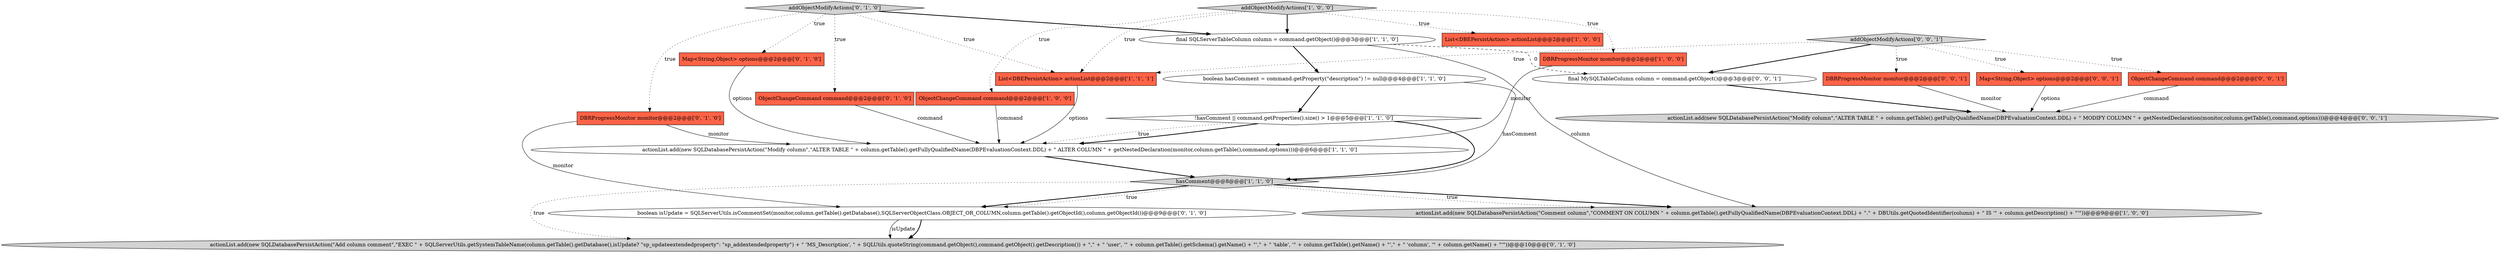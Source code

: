 digraph {
0 [style = filled, label = "DBRProgressMonitor monitor@@@2@@@['1', '0', '0']", fillcolor = tomato, shape = box image = "AAA0AAABBB1BBB"];
14 [style = filled, label = "Map<String,Object> options@@@2@@@['0', '1', '0']", fillcolor = tomato, shape = box image = "AAA0AAABBB2BBB"];
9 [style = filled, label = "hasComment@@@8@@@['1', '1', '0']", fillcolor = lightgray, shape = diamond image = "AAA0AAABBB1BBB"];
19 [style = filled, label = "Map<String,Object> options@@@2@@@['0', '0', '1']", fillcolor = tomato, shape = box image = "AAA0AAABBB3BBB"];
6 [style = filled, label = "List<DBEPersistAction> actionList@@@2@@@['1', '1', '1']", fillcolor = tomato, shape = box image = "AAA0AAABBB1BBB"];
22 [style = filled, label = "addObjectModifyActions['0', '0', '1']", fillcolor = lightgray, shape = diamond image = "AAA0AAABBB3BBB"];
20 [style = filled, label = "ObjectChangeCommand command@@@2@@@['0', '0', '1']", fillcolor = tomato, shape = box image = "AAA0AAABBB3BBB"];
3 [style = filled, label = "actionList.add(new SQLDatabasePersistAction(\"Comment column\",\"COMMENT ON COLUMN \" + column.getTable().getFullyQualifiedName(DBPEvaluationContext.DDL) + \".\" + DBUtils.getQuotedIdentifier(column) + \" IS '\" + column.getDescription() + \"'\"))@@@9@@@['1', '0', '0']", fillcolor = lightgray, shape = ellipse image = "AAA0AAABBB1BBB"];
2 [style = filled, label = "ObjectChangeCommand command@@@2@@@['1', '0', '0']", fillcolor = tomato, shape = box image = "AAA0AAABBB1BBB"];
15 [style = filled, label = "DBRProgressMonitor monitor@@@2@@@['0', '1', '0']", fillcolor = tomato, shape = box image = "AAA0AAABBB2BBB"];
12 [style = filled, label = "ObjectChangeCommand command@@@2@@@['0', '1', '0']", fillcolor = tomato, shape = box image = "AAA0AAABBB2BBB"];
1 [style = filled, label = "!hasComment || command.getProperties().size() > 1@@@5@@@['1', '1', '0']", fillcolor = white, shape = diamond image = "AAA0AAABBB1BBB"];
8 [style = filled, label = "addObjectModifyActions['1', '0', '0']", fillcolor = lightgray, shape = diamond image = "AAA0AAABBB1BBB"];
21 [style = filled, label = "actionList.add(new SQLDatabasePersistAction(\"Modify column\",\"ALTER TABLE \" + column.getTable().getFullyQualifiedName(DBPEvaluationContext.DDL) + \" MODIFY COLUMN \" + getNestedDeclaration(monitor,column.getTable(),command,options)))@@@4@@@['0', '0', '1']", fillcolor = lightgray, shape = ellipse image = "AAA0AAABBB3BBB"];
11 [style = filled, label = "actionList.add(new SQLDatabasePersistAction(\"Add column comment\",\"EXEC \" + SQLServerUtils.getSystemTableName(column.getTable().getDatabase(),isUpdate? \"sp_updateextendedproperty\": \"sp_addextendedproperty\") + \" 'MS_Description', \" + SQLUtils.quoteString(command.getObject(),command.getObject().getDescription()) + \",\" + \" 'user', '\" + column.getTable().getSchema().getName() + \"',\" + \" 'table', '\" + column.getTable().getName() + \"',\" + \" 'column', '\" + column.getName() + \"'\"))@@@10@@@['0', '1', '0']", fillcolor = lightgray, shape = ellipse image = "AAA1AAABBB2BBB"];
10 [style = filled, label = "actionList.add(new SQLDatabasePersistAction(\"Modify column\",\"ALTER TABLE \" + column.getTable().getFullyQualifiedName(DBPEvaluationContext.DDL) + \" ALTER COLUMN \" + getNestedDeclaration(monitor,column.getTable(),command,options)))@@@6@@@['1', '1', '0']", fillcolor = white, shape = ellipse image = "AAA0AAABBB1BBB"];
13 [style = filled, label = "addObjectModifyActions['0', '1', '0']", fillcolor = lightgray, shape = diamond image = "AAA0AAABBB2BBB"];
18 [style = filled, label = "final MySQLTableColumn column = command.getObject()@@@3@@@['0', '0', '1']", fillcolor = white, shape = ellipse image = "AAA0AAABBB3BBB"];
17 [style = filled, label = "DBRProgressMonitor monitor@@@2@@@['0', '0', '1']", fillcolor = tomato, shape = box image = "AAA0AAABBB3BBB"];
5 [style = filled, label = "List<DBEPersistAction> actionList@@@2@@@['1', '0', '0']", fillcolor = tomato, shape = box image = "AAA0AAABBB1BBB"];
7 [style = filled, label = "boolean hasComment = command.getProperty(\"description\") != null@@@4@@@['1', '1', '0']", fillcolor = white, shape = ellipse image = "AAA0AAABBB1BBB"];
16 [style = filled, label = "boolean isUpdate = SQLServerUtils.isCommentSet(monitor,column.getTable().getDatabase(),SQLServerObjectClass.OBJECT_OR_COLUMN,column.getTable().getObjectId(),column.getObjectId())@@@9@@@['0', '1', '0']", fillcolor = white, shape = ellipse image = "AAA0AAABBB2BBB"];
4 [style = filled, label = "final SQLServerTableColumn column = command.getObject()@@@3@@@['1', '1', '0']", fillcolor = white, shape = ellipse image = "AAA0AAABBB1BBB"];
15->16 [style = solid, label="monitor"];
13->6 [style = dotted, label="true"];
4->3 [style = solid, label="column"];
19->21 [style = solid, label="options"];
4->7 [style = bold, label=""];
1->9 [style = bold, label=""];
1->10 [style = bold, label=""];
13->4 [style = bold, label=""];
22->19 [style = dotted, label="true"];
8->4 [style = bold, label=""];
10->9 [style = bold, label=""];
12->10 [style = solid, label="command"];
9->16 [style = bold, label=""];
9->11 [style = dotted, label="true"];
8->6 [style = dotted, label="true"];
9->3 [style = bold, label=""];
22->20 [style = dotted, label="true"];
17->21 [style = solid, label="monitor"];
8->2 [style = dotted, label="true"];
0->10 [style = solid, label="monitor"];
14->10 [style = solid, label="options"];
7->9 [style = solid, label="hasComment"];
6->10 [style = solid, label="options"];
22->6 [style = dotted, label="true"];
2->10 [style = solid, label="command"];
20->21 [style = solid, label="command"];
22->18 [style = bold, label=""];
9->16 [style = dotted, label="true"];
8->5 [style = dotted, label="true"];
18->21 [style = bold, label=""];
4->18 [style = dashed, label="0"];
9->3 [style = dotted, label="true"];
13->15 [style = dotted, label="true"];
15->10 [style = solid, label="monitor"];
7->1 [style = bold, label=""];
13->12 [style = dotted, label="true"];
16->11 [style = bold, label=""];
13->14 [style = dotted, label="true"];
22->17 [style = dotted, label="true"];
1->10 [style = dotted, label="true"];
16->11 [style = solid, label="isUpdate"];
8->0 [style = dotted, label="true"];
}
